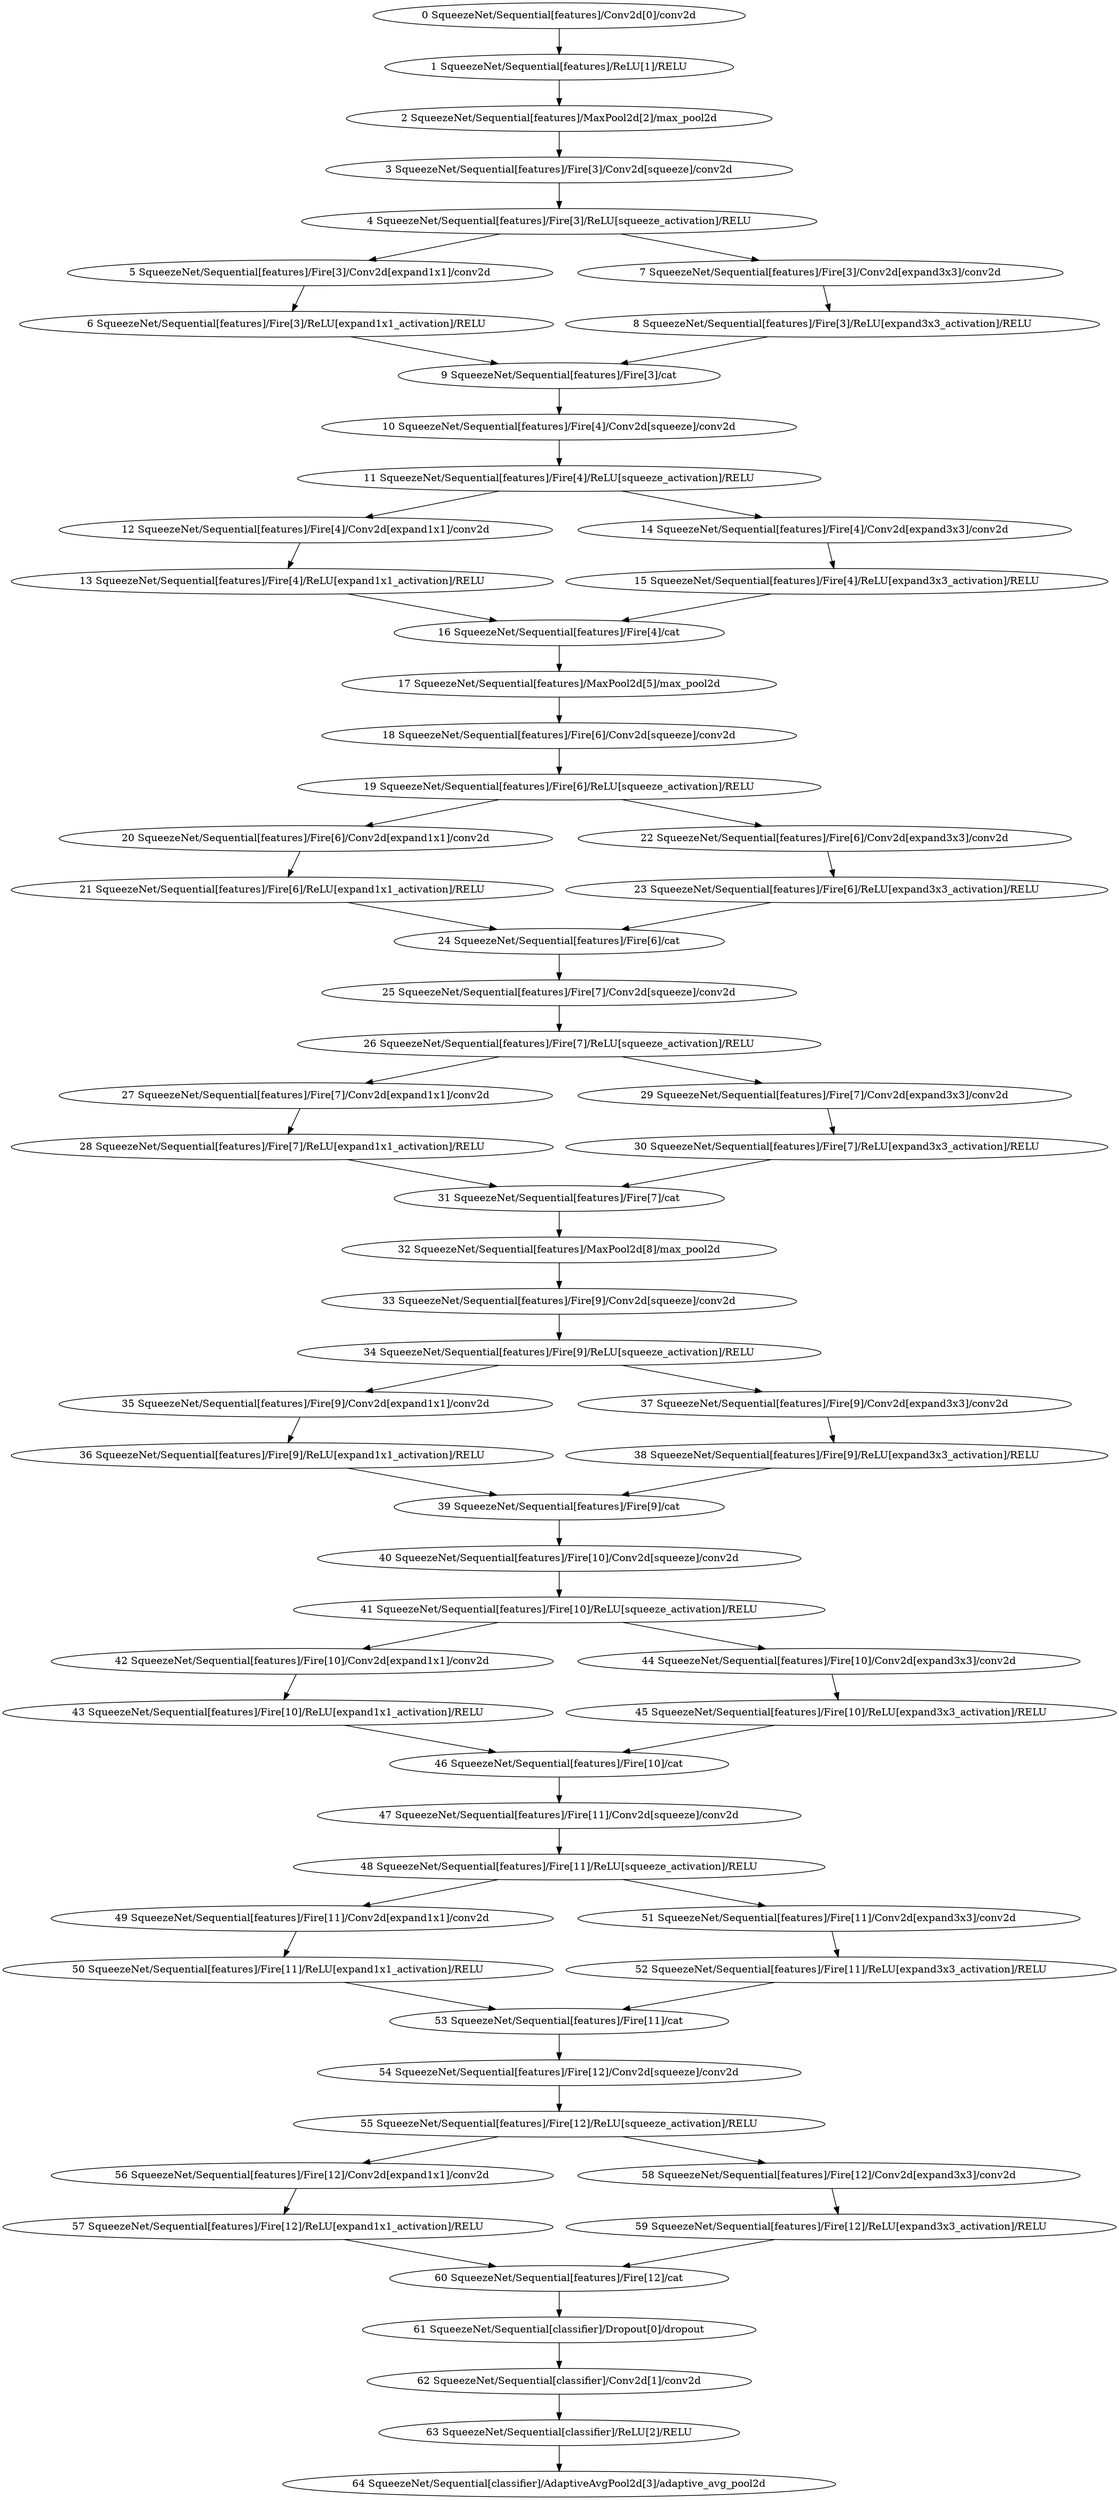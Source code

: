 strict digraph  {
"0 SqueezeNet/Sequential[features]/Conv2d[0]/conv2d" [id=0, scope="SqueezeNet/Sequential[features]/Conv2d[0]", type=conv2d];
"1 SqueezeNet/Sequential[features]/ReLU[1]/RELU" [id=1, scope="SqueezeNet/Sequential[features]/ReLU[1]", type=RELU];
"2 SqueezeNet/Sequential[features]/MaxPool2d[2]/max_pool2d" [id=2, scope="SqueezeNet/Sequential[features]/MaxPool2d[2]", type=max_pool2d];
"3 SqueezeNet/Sequential[features]/Fire[3]/Conv2d[squeeze]/conv2d" [id=3, scope="SqueezeNet/Sequential[features]/Fire[3]/Conv2d[squeeze]", type=conv2d];
"4 SqueezeNet/Sequential[features]/Fire[3]/ReLU[squeeze_activation]/RELU" [id=4, scope="SqueezeNet/Sequential[features]/Fire[3]/ReLU[squeeze_activation]", type=RELU];
"5 SqueezeNet/Sequential[features]/Fire[3]/Conv2d[expand1x1]/conv2d" [id=5, scope="SqueezeNet/Sequential[features]/Fire[3]/Conv2d[expand1x1]", type=conv2d];
"6 SqueezeNet/Sequential[features]/Fire[3]/ReLU[expand1x1_activation]/RELU" [id=6, scope="SqueezeNet/Sequential[features]/Fire[3]/ReLU[expand1x1_activation]", type=RELU];
"7 SqueezeNet/Sequential[features]/Fire[3]/Conv2d[expand3x3]/conv2d" [id=7, scope="SqueezeNet/Sequential[features]/Fire[3]/Conv2d[expand3x3]", type=conv2d];
"8 SqueezeNet/Sequential[features]/Fire[3]/ReLU[expand3x3_activation]/RELU" [id=8, scope="SqueezeNet/Sequential[features]/Fire[3]/ReLU[expand3x3_activation]", type=RELU];
"9 SqueezeNet/Sequential[features]/Fire[3]/cat" [id=9, scope="SqueezeNet/Sequential[features]/Fire[3]", type=cat];
"10 SqueezeNet/Sequential[features]/Fire[4]/Conv2d[squeeze]/conv2d" [id=10, scope="SqueezeNet/Sequential[features]/Fire[4]/Conv2d[squeeze]", type=conv2d];
"11 SqueezeNet/Sequential[features]/Fire[4]/ReLU[squeeze_activation]/RELU" [id=11, scope="SqueezeNet/Sequential[features]/Fire[4]/ReLU[squeeze_activation]", type=RELU];
"12 SqueezeNet/Sequential[features]/Fire[4]/Conv2d[expand1x1]/conv2d" [id=12, scope="SqueezeNet/Sequential[features]/Fire[4]/Conv2d[expand1x1]", type=conv2d];
"13 SqueezeNet/Sequential[features]/Fire[4]/ReLU[expand1x1_activation]/RELU" [id=13, scope="SqueezeNet/Sequential[features]/Fire[4]/ReLU[expand1x1_activation]", type=RELU];
"14 SqueezeNet/Sequential[features]/Fire[4]/Conv2d[expand3x3]/conv2d" [id=14, scope="SqueezeNet/Sequential[features]/Fire[4]/Conv2d[expand3x3]", type=conv2d];
"15 SqueezeNet/Sequential[features]/Fire[4]/ReLU[expand3x3_activation]/RELU" [id=15, scope="SqueezeNet/Sequential[features]/Fire[4]/ReLU[expand3x3_activation]", type=RELU];
"16 SqueezeNet/Sequential[features]/Fire[4]/cat" [id=16, scope="SqueezeNet/Sequential[features]/Fire[4]", type=cat];
"17 SqueezeNet/Sequential[features]/MaxPool2d[5]/max_pool2d" [id=17, scope="SqueezeNet/Sequential[features]/MaxPool2d[5]", type=max_pool2d];
"18 SqueezeNet/Sequential[features]/Fire[6]/Conv2d[squeeze]/conv2d" [id=18, scope="SqueezeNet/Sequential[features]/Fire[6]/Conv2d[squeeze]", type=conv2d];
"19 SqueezeNet/Sequential[features]/Fire[6]/ReLU[squeeze_activation]/RELU" [id=19, scope="SqueezeNet/Sequential[features]/Fire[6]/ReLU[squeeze_activation]", type=RELU];
"20 SqueezeNet/Sequential[features]/Fire[6]/Conv2d[expand1x1]/conv2d" [id=20, scope="SqueezeNet/Sequential[features]/Fire[6]/Conv2d[expand1x1]", type=conv2d];
"21 SqueezeNet/Sequential[features]/Fire[6]/ReLU[expand1x1_activation]/RELU" [id=21, scope="SqueezeNet/Sequential[features]/Fire[6]/ReLU[expand1x1_activation]", type=RELU];
"22 SqueezeNet/Sequential[features]/Fire[6]/Conv2d[expand3x3]/conv2d" [id=22, scope="SqueezeNet/Sequential[features]/Fire[6]/Conv2d[expand3x3]", type=conv2d];
"23 SqueezeNet/Sequential[features]/Fire[6]/ReLU[expand3x3_activation]/RELU" [id=23, scope="SqueezeNet/Sequential[features]/Fire[6]/ReLU[expand3x3_activation]", type=RELU];
"24 SqueezeNet/Sequential[features]/Fire[6]/cat" [id=24, scope="SqueezeNet/Sequential[features]/Fire[6]", type=cat];
"25 SqueezeNet/Sequential[features]/Fire[7]/Conv2d[squeeze]/conv2d" [id=25, scope="SqueezeNet/Sequential[features]/Fire[7]/Conv2d[squeeze]", type=conv2d];
"26 SqueezeNet/Sequential[features]/Fire[7]/ReLU[squeeze_activation]/RELU" [id=26, scope="SqueezeNet/Sequential[features]/Fire[7]/ReLU[squeeze_activation]", type=RELU];
"27 SqueezeNet/Sequential[features]/Fire[7]/Conv2d[expand1x1]/conv2d" [id=27, scope="SqueezeNet/Sequential[features]/Fire[7]/Conv2d[expand1x1]", type=conv2d];
"28 SqueezeNet/Sequential[features]/Fire[7]/ReLU[expand1x1_activation]/RELU" [id=28, scope="SqueezeNet/Sequential[features]/Fire[7]/ReLU[expand1x1_activation]", type=RELU];
"29 SqueezeNet/Sequential[features]/Fire[7]/Conv2d[expand3x3]/conv2d" [id=29, scope="SqueezeNet/Sequential[features]/Fire[7]/Conv2d[expand3x3]", type=conv2d];
"30 SqueezeNet/Sequential[features]/Fire[7]/ReLU[expand3x3_activation]/RELU" [id=30, scope="SqueezeNet/Sequential[features]/Fire[7]/ReLU[expand3x3_activation]", type=RELU];
"31 SqueezeNet/Sequential[features]/Fire[7]/cat" [id=31, scope="SqueezeNet/Sequential[features]/Fire[7]", type=cat];
"32 SqueezeNet/Sequential[features]/MaxPool2d[8]/max_pool2d" [id=32, scope="SqueezeNet/Sequential[features]/MaxPool2d[8]", type=max_pool2d];
"33 SqueezeNet/Sequential[features]/Fire[9]/Conv2d[squeeze]/conv2d" [id=33, scope="SqueezeNet/Sequential[features]/Fire[9]/Conv2d[squeeze]", type=conv2d];
"34 SqueezeNet/Sequential[features]/Fire[9]/ReLU[squeeze_activation]/RELU" [id=34, scope="SqueezeNet/Sequential[features]/Fire[9]/ReLU[squeeze_activation]", type=RELU];
"35 SqueezeNet/Sequential[features]/Fire[9]/Conv2d[expand1x1]/conv2d" [id=35, scope="SqueezeNet/Sequential[features]/Fire[9]/Conv2d[expand1x1]", type=conv2d];
"36 SqueezeNet/Sequential[features]/Fire[9]/ReLU[expand1x1_activation]/RELU" [id=36, scope="SqueezeNet/Sequential[features]/Fire[9]/ReLU[expand1x1_activation]", type=RELU];
"37 SqueezeNet/Sequential[features]/Fire[9]/Conv2d[expand3x3]/conv2d" [id=37, scope="SqueezeNet/Sequential[features]/Fire[9]/Conv2d[expand3x3]", type=conv2d];
"38 SqueezeNet/Sequential[features]/Fire[9]/ReLU[expand3x3_activation]/RELU" [id=38, scope="SqueezeNet/Sequential[features]/Fire[9]/ReLU[expand3x3_activation]", type=RELU];
"39 SqueezeNet/Sequential[features]/Fire[9]/cat" [id=39, scope="SqueezeNet/Sequential[features]/Fire[9]", type=cat];
"40 SqueezeNet/Sequential[features]/Fire[10]/Conv2d[squeeze]/conv2d" [id=40, scope="SqueezeNet/Sequential[features]/Fire[10]/Conv2d[squeeze]", type=conv2d];
"41 SqueezeNet/Sequential[features]/Fire[10]/ReLU[squeeze_activation]/RELU" [id=41, scope="SqueezeNet/Sequential[features]/Fire[10]/ReLU[squeeze_activation]", type=RELU];
"42 SqueezeNet/Sequential[features]/Fire[10]/Conv2d[expand1x1]/conv2d" [id=42, scope="SqueezeNet/Sequential[features]/Fire[10]/Conv2d[expand1x1]", type=conv2d];
"43 SqueezeNet/Sequential[features]/Fire[10]/ReLU[expand1x1_activation]/RELU" [id=43, scope="SqueezeNet/Sequential[features]/Fire[10]/ReLU[expand1x1_activation]", type=RELU];
"44 SqueezeNet/Sequential[features]/Fire[10]/Conv2d[expand3x3]/conv2d" [id=44, scope="SqueezeNet/Sequential[features]/Fire[10]/Conv2d[expand3x3]", type=conv2d];
"45 SqueezeNet/Sequential[features]/Fire[10]/ReLU[expand3x3_activation]/RELU" [id=45, scope="SqueezeNet/Sequential[features]/Fire[10]/ReLU[expand3x3_activation]", type=RELU];
"46 SqueezeNet/Sequential[features]/Fire[10]/cat" [id=46, scope="SqueezeNet/Sequential[features]/Fire[10]", type=cat];
"47 SqueezeNet/Sequential[features]/Fire[11]/Conv2d[squeeze]/conv2d" [id=47, scope="SqueezeNet/Sequential[features]/Fire[11]/Conv2d[squeeze]", type=conv2d];
"48 SqueezeNet/Sequential[features]/Fire[11]/ReLU[squeeze_activation]/RELU" [id=48, scope="SqueezeNet/Sequential[features]/Fire[11]/ReLU[squeeze_activation]", type=RELU];
"49 SqueezeNet/Sequential[features]/Fire[11]/Conv2d[expand1x1]/conv2d" [id=49, scope="SqueezeNet/Sequential[features]/Fire[11]/Conv2d[expand1x1]", type=conv2d];
"50 SqueezeNet/Sequential[features]/Fire[11]/ReLU[expand1x1_activation]/RELU" [id=50, scope="SqueezeNet/Sequential[features]/Fire[11]/ReLU[expand1x1_activation]", type=RELU];
"51 SqueezeNet/Sequential[features]/Fire[11]/Conv2d[expand3x3]/conv2d" [id=51, scope="SqueezeNet/Sequential[features]/Fire[11]/Conv2d[expand3x3]", type=conv2d];
"52 SqueezeNet/Sequential[features]/Fire[11]/ReLU[expand3x3_activation]/RELU" [id=52, scope="SqueezeNet/Sequential[features]/Fire[11]/ReLU[expand3x3_activation]", type=RELU];
"53 SqueezeNet/Sequential[features]/Fire[11]/cat" [id=53, scope="SqueezeNet/Sequential[features]/Fire[11]", type=cat];
"54 SqueezeNet/Sequential[features]/Fire[12]/Conv2d[squeeze]/conv2d" [id=54, scope="SqueezeNet/Sequential[features]/Fire[12]/Conv2d[squeeze]", type=conv2d];
"55 SqueezeNet/Sequential[features]/Fire[12]/ReLU[squeeze_activation]/RELU" [id=55, scope="SqueezeNet/Sequential[features]/Fire[12]/ReLU[squeeze_activation]", type=RELU];
"56 SqueezeNet/Sequential[features]/Fire[12]/Conv2d[expand1x1]/conv2d" [id=56, scope="SqueezeNet/Sequential[features]/Fire[12]/Conv2d[expand1x1]", type=conv2d];
"57 SqueezeNet/Sequential[features]/Fire[12]/ReLU[expand1x1_activation]/RELU" [id=57, scope="SqueezeNet/Sequential[features]/Fire[12]/ReLU[expand1x1_activation]", type=RELU];
"58 SqueezeNet/Sequential[features]/Fire[12]/Conv2d[expand3x3]/conv2d" [id=58, scope="SqueezeNet/Sequential[features]/Fire[12]/Conv2d[expand3x3]", type=conv2d];
"59 SqueezeNet/Sequential[features]/Fire[12]/ReLU[expand3x3_activation]/RELU" [id=59, scope="SqueezeNet/Sequential[features]/Fire[12]/ReLU[expand3x3_activation]", type=RELU];
"60 SqueezeNet/Sequential[features]/Fire[12]/cat" [id=60, scope="SqueezeNet/Sequential[features]/Fire[12]", type=cat];
"61 SqueezeNet/Sequential[classifier]/Dropout[0]/dropout" [id=61, scope="SqueezeNet/Sequential[classifier]/Dropout[0]", type=dropout];
"62 SqueezeNet/Sequential[classifier]/Conv2d[1]/conv2d" [id=62, scope="SqueezeNet/Sequential[classifier]/Conv2d[1]", type=conv2d];
"63 SqueezeNet/Sequential[classifier]/ReLU[2]/RELU" [id=63, scope="SqueezeNet/Sequential[classifier]/ReLU[2]", type=RELU];
"64 SqueezeNet/Sequential[classifier]/AdaptiveAvgPool2d[3]/adaptive_avg_pool2d" [id=64, scope="SqueezeNet/Sequential[classifier]/AdaptiveAvgPool2d[3]", type=adaptive_avg_pool2d];
"0 SqueezeNet/Sequential[features]/Conv2d[0]/conv2d" -> "1 SqueezeNet/Sequential[features]/ReLU[1]/RELU";
"1 SqueezeNet/Sequential[features]/ReLU[1]/RELU" -> "2 SqueezeNet/Sequential[features]/MaxPool2d[2]/max_pool2d";
"2 SqueezeNet/Sequential[features]/MaxPool2d[2]/max_pool2d" -> "3 SqueezeNet/Sequential[features]/Fire[3]/Conv2d[squeeze]/conv2d";
"3 SqueezeNet/Sequential[features]/Fire[3]/Conv2d[squeeze]/conv2d" -> "4 SqueezeNet/Sequential[features]/Fire[3]/ReLU[squeeze_activation]/RELU";
"4 SqueezeNet/Sequential[features]/Fire[3]/ReLU[squeeze_activation]/RELU" -> "5 SqueezeNet/Sequential[features]/Fire[3]/Conv2d[expand1x1]/conv2d";
"4 SqueezeNet/Sequential[features]/Fire[3]/ReLU[squeeze_activation]/RELU" -> "7 SqueezeNet/Sequential[features]/Fire[3]/Conv2d[expand3x3]/conv2d";
"5 SqueezeNet/Sequential[features]/Fire[3]/Conv2d[expand1x1]/conv2d" -> "6 SqueezeNet/Sequential[features]/Fire[3]/ReLU[expand1x1_activation]/RELU";
"6 SqueezeNet/Sequential[features]/Fire[3]/ReLU[expand1x1_activation]/RELU" -> "9 SqueezeNet/Sequential[features]/Fire[3]/cat";
"7 SqueezeNet/Sequential[features]/Fire[3]/Conv2d[expand3x3]/conv2d" -> "8 SqueezeNet/Sequential[features]/Fire[3]/ReLU[expand3x3_activation]/RELU";
"8 SqueezeNet/Sequential[features]/Fire[3]/ReLU[expand3x3_activation]/RELU" -> "9 SqueezeNet/Sequential[features]/Fire[3]/cat";
"9 SqueezeNet/Sequential[features]/Fire[3]/cat" -> "10 SqueezeNet/Sequential[features]/Fire[4]/Conv2d[squeeze]/conv2d";
"10 SqueezeNet/Sequential[features]/Fire[4]/Conv2d[squeeze]/conv2d" -> "11 SqueezeNet/Sequential[features]/Fire[4]/ReLU[squeeze_activation]/RELU";
"11 SqueezeNet/Sequential[features]/Fire[4]/ReLU[squeeze_activation]/RELU" -> "12 SqueezeNet/Sequential[features]/Fire[4]/Conv2d[expand1x1]/conv2d";
"11 SqueezeNet/Sequential[features]/Fire[4]/ReLU[squeeze_activation]/RELU" -> "14 SqueezeNet/Sequential[features]/Fire[4]/Conv2d[expand3x3]/conv2d";
"12 SqueezeNet/Sequential[features]/Fire[4]/Conv2d[expand1x1]/conv2d" -> "13 SqueezeNet/Sequential[features]/Fire[4]/ReLU[expand1x1_activation]/RELU";
"13 SqueezeNet/Sequential[features]/Fire[4]/ReLU[expand1x1_activation]/RELU" -> "16 SqueezeNet/Sequential[features]/Fire[4]/cat";
"14 SqueezeNet/Sequential[features]/Fire[4]/Conv2d[expand3x3]/conv2d" -> "15 SqueezeNet/Sequential[features]/Fire[4]/ReLU[expand3x3_activation]/RELU";
"15 SqueezeNet/Sequential[features]/Fire[4]/ReLU[expand3x3_activation]/RELU" -> "16 SqueezeNet/Sequential[features]/Fire[4]/cat";
"16 SqueezeNet/Sequential[features]/Fire[4]/cat" -> "17 SqueezeNet/Sequential[features]/MaxPool2d[5]/max_pool2d";
"17 SqueezeNet/Sequential[features]/MaxPool2d[5]/max_pool2d" -> "18 SqueezeNet/Sequential[features]/Fire[6]/Conv2d[squeeze]/conv2d";
"18 SqueezeNet/Sequential[features]/Fire[6]/Conv2d[squeeze]/conv2d" -> "19 SqueezeNet/Sequential[features]/Fire[6]/ReLU[squeeze_activation]/RELU";
"19 SqueezeNet/Sequential[features]/Fire[6]/ReLU[squeeze_activation]/RELU" -> "20 SqueezeNet/Sequential[features]/Fire[6]/Conv2d[expand1x1]/conv2d";
"19 SqueezeNet/Sequential[features]/Fire[6]/ReLU[squeeze_activation]/RELU" -> "22 SqueezeNet/Sequential[features]/Fire[6]/Conv2d[expand3x3]/conv2d";
"20 SqueezeNet/Sequential[features]/Fire[6]/Conv2d[expand1x1]/conv2d" -> "21 SqueezeNet/Sequential[features]/Fire[6]/ReLU[expand1x1_activation]/RELU";
"21 SqueezeNet/Sequential[features]/Fire[6]/ReLU[expand1x1_activation]/RELU" -> "24 SqueezeNet/Sequential[features]/Fire[6]/cat";
"22 SqueezeNet/Sequential[features]/Fire[6]/Conv2d[expand3x3]/conv2d" -> "23 SqueezeNet/Sequential[features]/Fire[6]/ReLU[expand3x3_activation]/RELU";
"23 SqueezeNet/Sequential[features]/Fire[6]/ReLU[expand3x3_activation]/RELU" -> "24 SqueezeNet/Sequential[features]/Fire[6]/cat";
"24 SqueezeNet/Sequential[features]/Fire[6]/cat" -> "25 SqueezeNet/Sequential[features]/Fire[7]/Conv2d[squeeze]/conv2d";
"25 SqueezeNet/Sequential[features]/Fire[7]/Conv2d[squeeze]/conv2d" -> "26 SqueezeNet/Sequential[features]/Fire[7]/ReLU[squeeze_activation]/RELU";
"26 SqueezeNet/Sequential[features]/Fire[7]/ReLU[squeeze_activation]/RELU" -> "27 SqueezeNet/Sequential[features]/Fire[7]/Conv2d[expand1x1]/conv2d";
"26 SqueezeNet/Sequential[features]/Fire[7]/ReLU[squeeze_activation]/RELU" -> "29 SqueezeNet/Sequential[features]/Fire[7]/Conv2d[expand3x3]/conv2d";
"27 SqueezeNet/Sequential[features]/Fire[7]/Conv2d[expand1x1]/conv2d" -> "28 SqueezeNet/Sequential[features]/Fire[7]/ReLU[expand1x1_activation]/RELU";
"28 SqueezeNet/Sequential[features]/Fire[7]/ReLU[expand1x1_activation]/RELU" -> "31 SqueezeNet/Sequential[features]/Fire[7]/cat";
"29 SqueezeNet/Sequential[features]/Fire[7]/Conv2d[expand3x3]/conv2d" -> "30 SqueezeNet/Sequential[features]/Fire[7]/ReLU[expand3x3_activation]/RELU";
"30 SqueezeNet/Sequential[features]/Fire[7]/ReLU[expand3x3_activation]/RELU" -> "31 SqueezeNet/Sequential[features]/Fire[7]/cat";
"31 SqueezeNet/Sequential[features]/Fire[7]/cat" -> "32 SqueezeNet/Sequential[features]/MaxPool2d[8]/max_pool2d";
"32 SqueezeNet/Sequential[features]/MaxPool2d[8]/max_pool2d" -> "33 SqueezeNet/Sequential[features]/Fire[9]/Conv2d[squeeze]/conv2d";
"33 SqueezeNet/Sequential[features]/Fire[9]/Conv2d[squeeze]/conv2d" -> "34 SqueezeNet/Sequential[features]/Fire[9]/ReLU[squeeze_activation]/RELU";
"34 SqueezeNet/Sequential[features]/Fire[9]/ReLU[squeeze_activation]/RELU" -> "35 SqueezeNet/Sequential[features]/Fire[9]/Conv2d[expand1x1]/conv2d";
"34 SqueezeNet/Sequential[features]/Fire[9]/ReLU[squeeze_activation]/RELU" -> "37 SqueezeNet/Sequential[features]/Fire[9]/Conv2d[expand3x3]/conv2d";
"35 SqueezeNet/Sequential[features]/Fire[9]/Conv2d[expand1x1]/conv2d" -> "36 SqueezeNet/Sequential[features]/Fire[9]/ReLU[expand1x1_activation]/RELU";
"36 SqueezeNet/Sequential[features]/Fire[9]/ReLU[expand1x1_activation]/RELU" -> "39 SqueezeNet/Sequential[features]/Fire[9]/cat";
"37 SqueezeNet/Sequential[features]/Fire[9]/Conv2d[expand3x3]/conv2d" -> "38 SqueezeNet/Sequential[features]/Fire[9]/ReLU[expand3x3_activation]/RELU";
"38 SqueezeNet/Sequential[features]/Fire[9]/ReLU[expand3x3_activation]/RELU" -> "39 SqueezeNet/Sequential[features]/Fire[9]/cat";
"39 SqueezeNet/Sequential[features]/Fire[9]/cat" -> "40 SqueezeNet/Sequential[features]/Fire[10]/Conv2d[squeeze]/conv2d";
"40 SqueezeNet/Sequential[features]/Fire[10]/Conv2d[squeeze]/conv2d" -> "41 SqueezeNet/Sequential[features]/Fire[10]/ReLU[squeeze_activation]/RELU";
"41 SqueezeNet/Sequential[features]/Fire[10]/ReLU[squeeze_activation]/RELU" -> "42 SqueezeNet/Sequential[features]/Fire[10]/Conv2d[expand1x1]/conv2d";
"41 SqueezeNet/Sequential[features]/Fire[10]/ReLU[squeeze_activation]/RELU" -> "44 SqueezeNet/Sequential[features]/Fire[10]/Conv2d[expand3x3]/conv2d";
"42 SqueezeNet/Sequential[features]/Fire[10]/Conv2d[expand1x1]/conv2d" -> "43 SqueezeNet/Sequential[features]/Fire[10]/ReLU[expand1x1_activation]/RELU";
"43 SqueezeNet/Sequential[features]/Fire[10]/ReLU[expand1x1_activation]/RELU" -> "46 SqueezeNet/Sequential[features]/Fire[10]/cat";
"44 SqueezeNet/Sequential[features]/Fire[10]/Conv2d[expand3x3]/conv2d" -> "45 SqueezeNet/Sequential[features]/Fire[10]/ReLU[expand3x3_activation]/RELU";
"45 SqueezeNet/Sequential[features]/Fire[10]/ReLU[expand3x3_activation]/RELU" -> "46 SqueezeNet/Sequential[features]/Fire[10]/cat";
"46 SqueezeNet/Sequential[features]/Fire[10]/cat" -> "47 SqueezeNet/Sequential[features]/Fire[11]/Conv2d[squeeze]/conv2d";
"47 SqueezeNet/Sequential[features]/Fire[11]/Conv2d[squeeze]/conv2d" -> "48 SqueezeNet/Sequential[features]/Fire[11]/ReLU[squeeze_activation]/RELU";
"48 SqueezeNet/Sequential[features]/Fire[11]/ReLU[squeeze_activation]/RELU" -> "49 SqueezeNet/Sequential[features]/Fire[11]/Conv2d[expand1x1]/conv2d";
"48 SqueezeNet/Sequential[features]/Fire[11]/ReLU[squeeze_activation]/RELU" -> "51 SqueezeNet/Sequential[features]/Fire[11]/Conv2d[expand3x3]/conv2d";
"49 SqueezeNet/Sequential[features]/Fire[11]/Conv2d[expand1x1]/conv2d" -> "50 SqueezeNet/Sequential[features]/Fire[11]/ReLU[expand1x1_activation]/RELU";
"50 SqueezeNet/Sequential[features]/Fire[11]/ReLU[expand1x1_activation]/RELU" -> "53 SqueezeNet/Sequential[features]/Fire[11]/cat";
"51 SqueezeNet/Sequential[features]/Fire[11]/Conv2d[expand3x3]/conv2d" -> "52 SqueezeNet/Sequential[features]/Fire[11]/ReLU[expand3x3_activation]/RELU";
"52 SqueezeNet/Sequential[features]/Fire[11]/ReLU[expand3x3_activation]/RELU" -> "53 SqueezeNet/Sequential[features]/Fire[11]/cat";
"53 SqueezeNet/Sequential[features]/Fire[11]/cat" -> "54 SqueezeNet/Sequential[features]/Fire[12]/Conv2d[squeeze]/conv2d";
"54 SqueezeNet/Sequential[features]/Fire[12]/Conv2d[squeeze]/conv2d" -> "55 SqueezeNet/Sequential[features]/Fire[12]/ReLU[squeeze_activation]/RELU";
"55 SqueezeNet/Sequential[features]/Fire[12]/ReLU[squeeze_activation]/RELU" -> "56 SqueezeNet/Sequential[features]/Fire[12]/Conv2d[expand1x1]/conv2d";
"55 SqueezeNet/Sequential[features]/Fire[12]/ReLU[squeeze_activation]/RELU" -> "58 SqueezeNet/Sequential[features]/Fire[12]/Conv2d[expand3x3]/conv2d";
"56 SqueezeNet/Sequential[features]/Fire[12]/Conv2d[expand1x1]/conv2d" -> "57 SqueezeNet/Sequential[features]/Fire[12]/ReLU[expand1x1_activation]/RELU";
"57 SqueezeNet/Sequential[features]/Fire[12]/ReLU[expand1x1_activation]/RELU" -> "60 SqueezeNet/Sequential[features]/Fire[12]/cat";
"58 SqueezeNet/Sequential[features]/Fire[12]/Conv2d[expand3x3]/conv2d" -> "59 SqueezeNet/Sequential[features]/Fire[12]/ReLU[expand3x3_activation]/RELU";
"59 SqueezeNet/Sequential[features]/Fire[12]/ReLU[expand3x3_activation]/RELU" -> "60 SqueezeNet/Sequential[features]/Fire[12]/cat";
"60 SqueezeNet/Sequential[features]/Fire[12]/cat" -> "61 SqueezeNet/Sequential[classifier]/Dropout[0]/dropout";
"61 SqueezeNet/Sequential[classifier]/Dropout[0]/dropout" -> "62 SqueezeNet/Sequential[classifier]/Conv2d[1]/conv2d";
"62 SqueezeNet/Sequential[classifier]/Conv2d[1]/conv2d" -> "63 SqueezeNet/Sequential[classifier]/ReLU[2]/RELU";
"63 SqueezeNet/Sequential[classifier]/ReLU[2]/RELU" -> "64 SqueezeNet/Sequential[classifier]/AdaptiveAvgPool2d[3]/adaptive_avg_pool2d";
}
